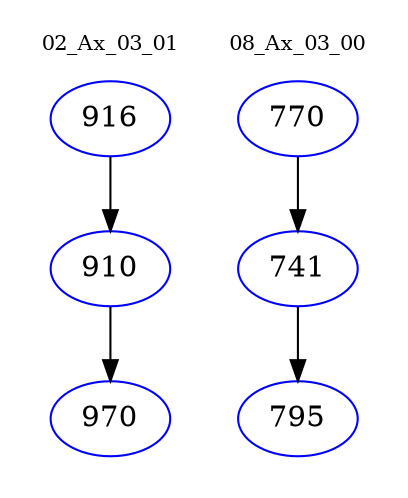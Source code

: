 digraph{
subgraph cluster_0 {
color = white
label = "02_Ax_03_01";
fontsize=10;
T0_916 [label="916", color="blue"]
T0_916 -> T0_910 [color="black"]
T0_910 [label="910", color="blue"]
T0_910 -> T0_970 [color="black"]
T0_970 [label="970", color="blue"]
}
subgraph cluster_1 {
color = white
label = "08_Ax_03_00";
fontsize=10;
T1_770 [label="770", color="blue"]
T1_770 -> T1_741 [color="black"]
T1_741 [label="741", color="blue"]
T1_741 -> T1_795 [color="black"]
T1_795 [label="795", color="blue"]
}
}
